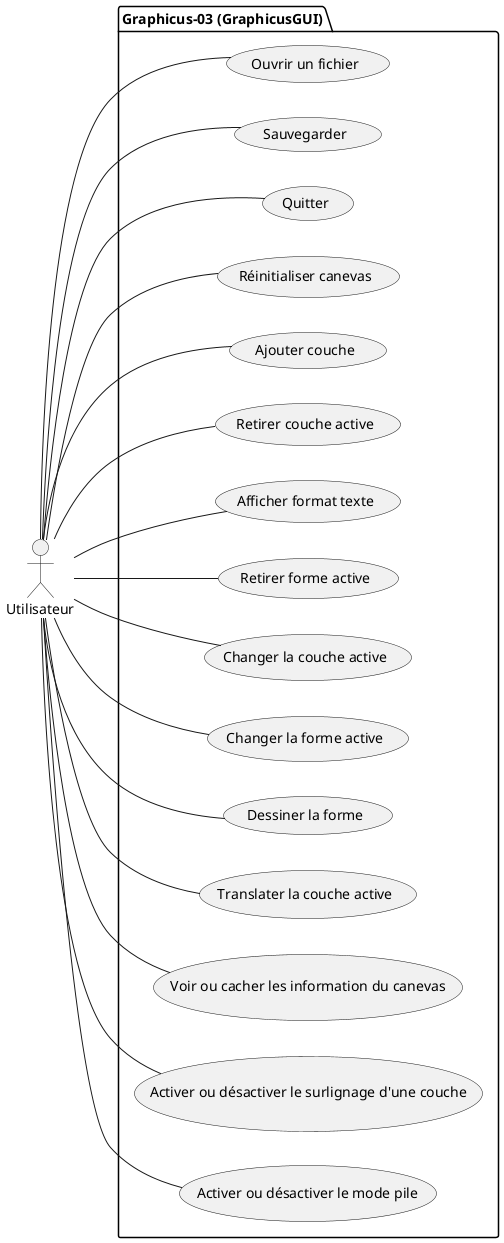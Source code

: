 @startuml
left to right direction

actor Utilisateur as "Utilisateur"

package "Graphicus-03 (GraphicusGUI)" {
    'Fichier
    usecase "Ouvrir un fichier" as UC1
    usecase "Sauvegarder" as UC2
    usecase "Quitter" as UC3

    'Canvas
    usecase "Réinitialiser canevas" as UC4
    usecase "Ajouter couche" as UC5
    usecase "Retirer couche active" as UC6
    usecase "Afficher format texte" as UC7

    'Formes
    usecase "Retirer forme active" as UC8

    'Navigation
    usecase "Changer la couche active" as UC9
    usecase "Changer la forme active" as UC10
    
    'Dessiner
    usecase "Dessiner la forme" as UC11
    usecase "Translater la couche active" as UC12
    usecase "Voir ou cacher les information du canevas" as UC13
    usecase "Activer ou désactiver le surlignage d'une couche" as UC14
    usecase "Activer ou désactiver le mode pile" as UC15



    Utilisateur -- UC1
    Utilisateur -- UC2
    Utilisateur -- UC3
    Utilisateur -- UC4
    Utilisateur -- UC5
    Utilisateur -- UC6
    Utilisateur -- UC7
    Utilisateur -- UC8
    Utilisateur -- UC9
    Utilisateur -- UC10
    Utilisateur -- UC11 
    Utilisateur -- UC12
    Utilisateur -- UC13
    Utilisateur -- UC14
    Utilisateur -- UC15
}

@enduml
